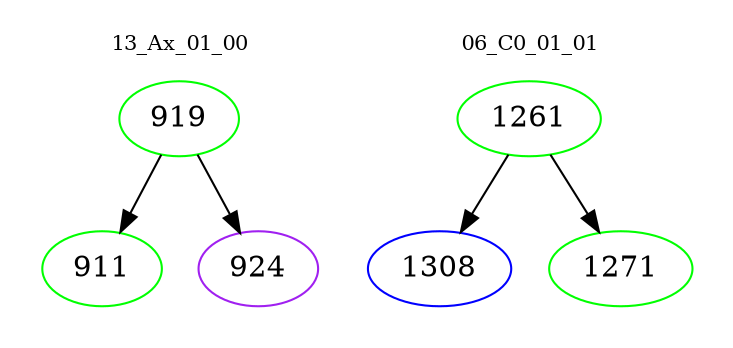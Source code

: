 digraph{
subgraph cluster_0 {
color = white
label = "13_Ax_01_00";
fontsize=10;
T0_919 [label="919", color="green"]
T0_919 -> T0_911 [color="black"]
T0_911 [label="911", color="green"]
T0_919 -> T0_924 [color="black"]
T0_924 [label="924", color="purple"]
}
subgraph cluster_1 {
color = white
label = "06_C0_01_01";
fontsize=10;
T1_1261 [label="1261", color="green"]
T1_1261 -> T1_1308 [color="black"]
T1_1308 [label="1308", color="blue"]
T1_1261 -> T1_1271 [color="black"]
T1_1271 [label="1271", color="green"]
}
}
